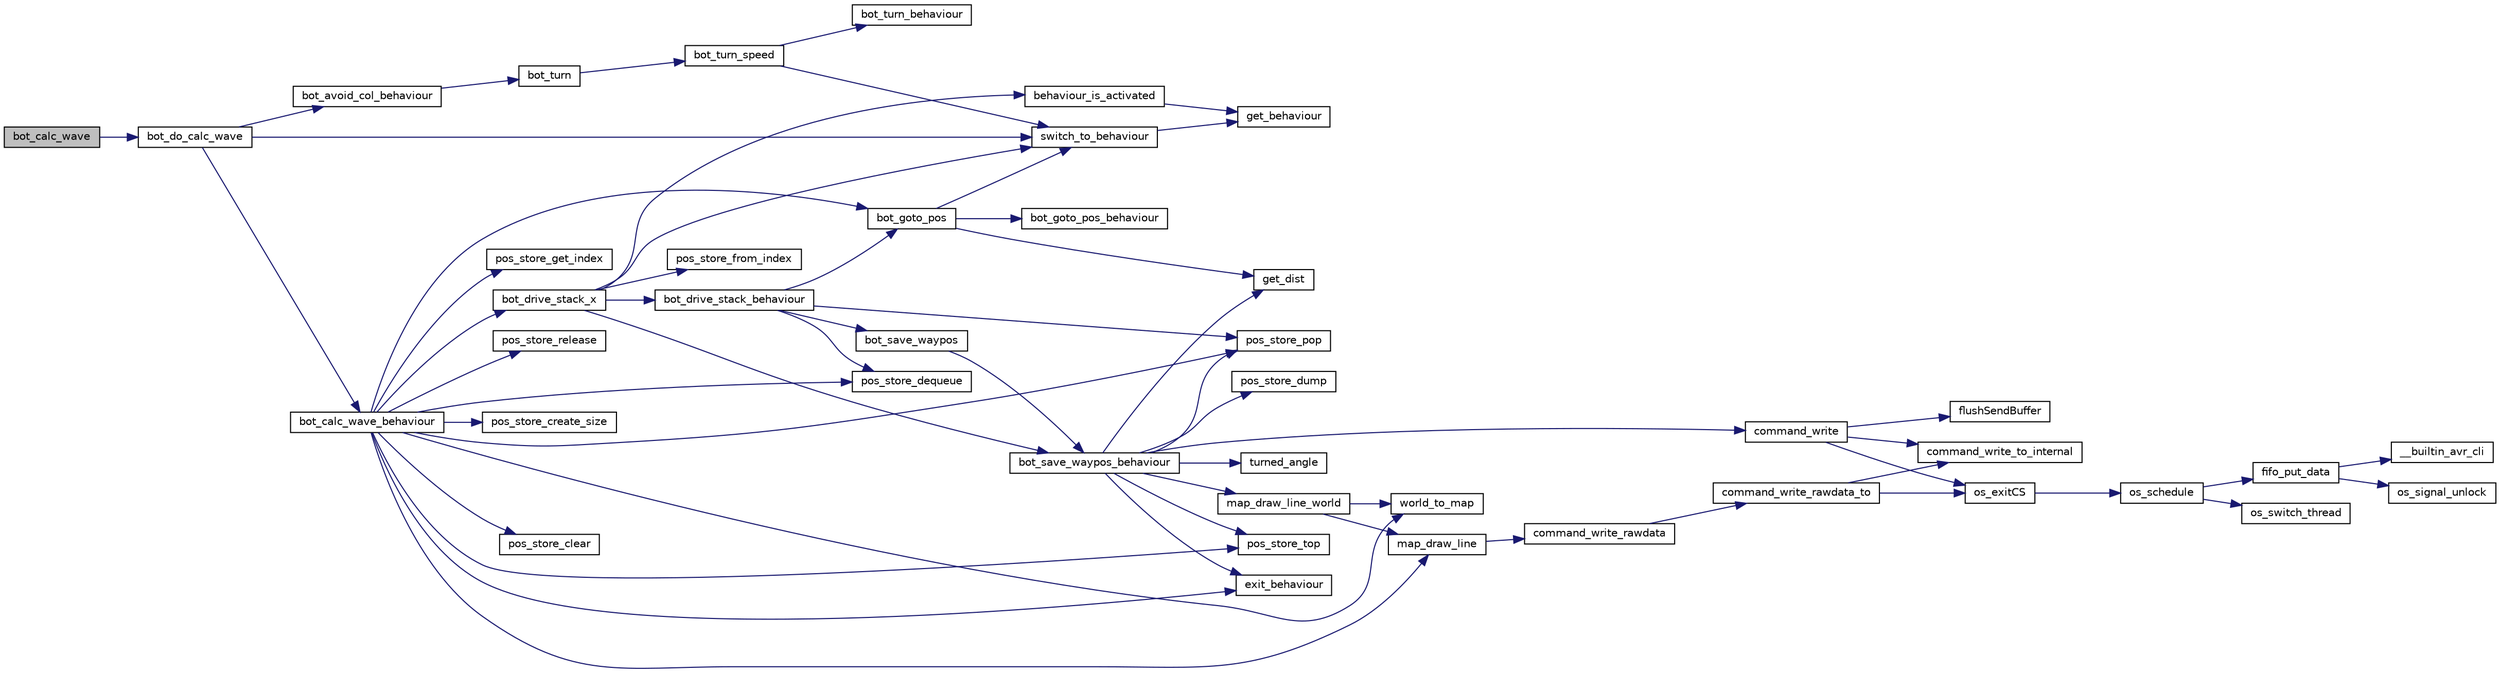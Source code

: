digraph G
{
  edge [fontname="Helvetica",fontsize="10",labelfontname="Helvetica",labelfontsize="10"];
  node [fontname="Helvetica",fontsize="10",shape=record];
  rankdir="LR";
  Node1 [label="bot_calc_wave",height=0.2,width=0.4,color="black", fillcolor="grey75", style="filled" fontcolor="black"];
  Node1 -> Node2 [color="midnightblue",fontsize="10",style="solid",fontname="Helvetica"];
  Node2 [label="bot_do_calc_wave",height=0.2,width=0.4,color="black", fillcolor="white", style="filled",URL="$behaviour__pathplaning_8c.html#a72089743b311ebb7ddf7dbcb396ca58e"];
  Node2 -> Node3 [color="midnightblue",fontsize="10",style="solid",fontname="Helvetica"];
  Node3 [label="switch_to_behaviour",height=0.2,width=0.4,color="black", fillcolor="white", style="filled",URL="$bot-logic_8c.html#a123152ecfcd89545c2603cb3f2e873c9",tooltip="Ruft ein anderes Verhalten auf und merkt sich den Ruecksprung return_from_behaviour() kehrt dann spae..."];
  Node3 -> Node4 [color="midnightblue",fontsize="10",style="solid",fontname="Helvetica"];
  Node4 [label="get_behaviour",height=0.2,width=0.4,color="black", fillcolor="white", style="filled",URL="$bot-logic_8c.html#a11e7a95fd56f9703bd2bd9c61300df6c",tooltip="Liefert das Verhalten zurueck, welches durch function implementiert ist."];
  Node2 -> Node5 [color="midnightblue",fontsize="10",style="solid",fontname="Helvetica"];
  Node5 [label="bot_calc_wave_behaviour",height=0.2,width=0.4,color="black", fillcolor="white", style="filled",URL="$behaviour__pathplaning_8c.html#ae957e4430cb772c340722feb21e4506b"];
  Node5 -> Node6 [color="midnightblue",fontsize="10",style="solid",fontname="Helvetica"];
  Node6 [label="pos_store_create_size",height=0.2,width=0.4,color="black", fillcolor="white", style="filled",URL="$pos__store_8c.html#a0905da2b2d85fab632f239804dacec4d"];
  Node5 -> Node7 [color="midnightblue",fontsize="10",style="solid",fontname="Helvetica"];
  Node7 [label="pos_store_dequeue",height=0.2,width=0.4,color="black", fillcolor="white", style="filled",URL="$pos__store_8c.html#ab38bb7f7ff5a9c4f0d356e7f07a3397d"];
  Node5 -> Node8 [color="midnightblue",fontsize="10",style="solid",fontname="Helvetica"];
  Node8 [label="pos_store_clear",height=0.2,width=0.4,color="black", fillcolor="white", style="filled",URL="$pos__store_8c.html#a1263f1a52fd21a79a48809a761a382d9"];
  Node5 -> Node9 [color="midnightblue",fontsize="10",style="solid",fontname="Helvetica"];
  Node9 [label="pos_store_top",height=0.2,width=0.4,color="black", fillcolor="white", style="filled",URL="$pos__store_8c.html#a5b3b46e55200fee1bfa208eae4a69f69"];
  Node5 -> Node10 [color="midnightblue",fontsize="10",style="solid",fontname="Helvetica"];
  Node10 [label="pos_store_pop",height=0.2,width=0.4,color="black", fillcolor="white", style="filled",URL="$pos__store_8c.html#af507859ead3d3e4775cf01c6d2b800fc"];
  Node5 -> Node11 [color="midnightblue",fontsize="10",style="solid",fontname="Helvetica"];
  Node11 [label="world_to_map",height=0.2,width=0.4,color="black", fillcolor="white", style="filled",URL="$map_8c.html#a302393a08814c05999d4be4c75467bc3"];
  Node5 -> Node12 [color="midnightblue",fontsize="10",style="solid",fontname="Helvetica"];
  Node12 [label="map_draw_line",height=0.2,width=0.4,color="black", fillcolor="white", style="filled",URL="$map_8c.html#ac2cc78e9d8a4f1aacb8e60a1a9d32440"];
  Node12 -> Node13 [color="midnightblue",fontsize="10",style="solid",fontname="Helvetica"];
  Node13 [label="command_write_rawdata",height=0.2,width=0.4,color="black", fillcolor="white", style="filled",URL="$command_8c.html#a1497433f9f7384b363203b7bfd3bfe28"];
  Node13 -> Node14 [color="midnightblue",fontsize="10",style="solid",fontname="Helvetica"];
  Node14 [label="command_write_rawdata_to",height=0.2,width=0.4,color="black", fillcolor="white", style="filled",URL="$command_8c.html#ad1ce17d9fe0aaf21a33d52de4e10af0f"];
  Node14 -> Node15 [color="midnightblue",fontsize="10",style="solid",fontname="Helvetica"];
  Node15 [label="command_write_to_internal",height=0.2,width=0.4,color="black", fillcolor="white", style="filled",URL="$command_8c.html#a428cf92e37fc9bbc0ffc48912c3022ac"];
  Node14 -> Node16 [color="midnightblue",fontsize="10",style="solid",fontname="Helvetica"];
  Node16 [label="os_exitCS",height=0.2,width=0.4,color="black", fillcolor="white", style="filled",URL="$os__thread_8h.html#a146cd9b383b02d8e5424e2de5bfdf7e1"];
  Node16 -> Node17 [color="midnightblue",fontsize="10",style="solid",fontname="Helvetica"];
  Node17 [label="os_schedule",height=0.2,width=0.4,color="black", fillcolor="white", style="filled",URL="$os__scheduler_8h.html#aaf0ea29568109bcdfb1d527f223accad"];
  Node17 -> Node18 [color="midnightblue",fontsize="10",style="solid",fontname="Helvetica"];
  Node18 [label="fifo_put_data",height=0.2,width=0.4,color="black", fillcolor="white", style="filled",URL="$fifo_8c.html#a7b3f9ad457273c9717bff49113c84250"];
  Node18 -> Node19 [color="midnightblue",fontsize="10",style="solid",fontname="Helvetica"];
  Node19 [label="__builtin_avr_cli",height=0.2,width=0.4,color="black", fillcolor="white", style="filled",URL="$builtins_8h.html#a41590bd57be6a89c1b9bcafe523207f2",tooltip="Disables all interrupts by clearing the global interrupt mask."];
  Node18 -> Node20 [color="midnightblue",fontsize="10",style="solid",fontname="Helvetica"];
  Node20 [label="os_signal_unlock",height=0.2,width=0.4,color="black", fillcolor="white", style="filled",URL="$os__thread__pc_8c.html#aa0b166109be9754de9b8b863b8d197c7"];
  Node17 -> Node21 [color="midnightblue",fontsize="10",style="solid",fontname="Helvetica"];
  Node21 [label="os_switch_thread",height=0.2,width=0.4,color="black", fillcolor="white", style="filled",URL="$os__thread_8h.html#afa82438e9832609bc5ffbddad166e1b7"];
  Node5 -> Node22 [color="midnightblue",fontsize="10",style="solid",fontname="Helvetica"];
  Node22 [label="bot_drive_stack_x",height=0.2,width=0.4,color="black", fillcolor="white", style="filled",URL="$behaviour__drive__stack_8c.html#a6b879a7ecac5368a68850300fe947cc9"];
  Node22 -> Node23 [color="midnightblue",fontsize="10",style="solid",fontname="Helvetica"];
  Node23 [label="pos_store_from_index",height=0.2,width=0.4,color="black", fillcolor="white", style="filled",URL="$pos__store_8c.html#adad22546e13c2c737f4bb62242b3bb92"];
  Node22 -> Node24 [color="midnightblue",fontsize="10",style="solid",fontname="Helvetica"];
  Node24 [label="behaviour_is_activated",height=0.2,width=0.4,color="black", fillcolor="white", style="filled",URL="$bot-logic_8c.html#a406a628ec04bfa715f5881a84f12e2e4",tooltip="Rueckgabe von True, wenn das Verhalten gerade laeuft (aktiv ist), sonst False."];
  Node24 -> Node4 [color="midnightblue",fontsize="10",style="solid",fontname="Helvetica"];
  Node22 -> Node25 [color="midnightblue",fontsize="10",style="solid",fontname="Helvetica"];
  Node25 [label="bot_save_waypos_behaviour",height=0.2,width=0.4,color="black", fillcolor="white", style="filled",URL="$behaviour__drive__stack_8c.html#a7d6d596506f029155fc86e68fb11bed9"];
  Node25 -> Node26 [color="midnightblue",fontsize="10",style="solid",fontname="Helvetica"];
  Node26 [label="exit_behaviour",height=0.2,width=0.4,color="black", fillcolor="white", style="filled",URL="$bot-logic_8c.html#ae957e610d7a3b2034084f87277a319de",tooltip="Kehrt zum aufrufenden Verhalten zurueck und setzt den Status auf Erfolg oder Misserfolg."];
  Node25 -> Node27 [color="midnightblue",fontsize="10",style="solid",fontname="Helvetica"];
  Node27 [label="get_dist",height=0.2,width=0.4,color="black", fillcolor="white", style="filled",URL="$math__utils_8c.html#a21ef181ca9f0913051fc5e75fb8ae2b7",tooltip="Ermittlung des Quadrat-Abstands zwischen zwei Punkten."];
  Node25 -> Node28 [color="midnightblue",fontsize="10",style="solid",fontname="Helvetica"];
  Node28 [label="turned_angle",height=0.2,width=0.4,color="black", fillcolor="white", style="filled",URL="$math__utils_8c.html#a9c14e14c49d54828861673702c30eeed",tooltip="Berechnet die Differenz eines Winkels zur aktuellen Botausrichtung."];
  Node25 -> Node9 [color="midnightblue",fontsize="10",style="solid",fontname="Helvetica"];
  Node25 -> Node10 [color="midnightblue",fontsize="10",style="solid",fontname="Helvetica"];
  Node25 -> Node29 [color="midnightblue",fontsize="10",style="solid",fontname="Helvetica"];
  Node29 [label="pos_store_dump",height=0.2,width=0.4,color="black", fillcolor="white", style="filled",URL="$pos__store_8c.html#a20ee87405517aba06c9fca997b106131"];
  Node25 -> Node30 [color="midnightblue",fontsize="10",style="solid",fontname="Helvetica"];
  Node30 [label="command_write",height=0.2,width=0.4,color="black", fillcolor="white", style="filled",URL="$command_8c.html#a419b75ed34551408822d9caee3cd5206"];
  Node30 -> Node15 [color="midnightblue",fontsize="10",style="solid",fontname="Helvetica"];
  Node30 -> Node31 [color="midnightblue",fontsize="10",style="solid",fontname="Helvetica"];
  Node31 [label="flushSendBuffer",height=0.2,width=0.4,color="black", fillcolor="white", style="filled",URL="$tcp_8h.html#aae71e1682727310afab282923a80c968"];
  Node30 -> Node16 [color="midnightblue",fontsize="10",style="solid",fontname="Helvetica"];
  Node25 -> Node32 [color="midnightblue",fontsize="10",style="solid",fontname="Helvetica"];
  Node32 [label="map_draw_line_world",height=0.2,width=0.4,color="black", fillcolor="white", style="filled",URL="$map_8c.html#a273efe11a8336c9363ce325fb161e4df"];
  Node32 -> Node11 [color="midnightblue",fontsize="10",style="solid",fontname="Helvetica"];
  Node32 -> Node12 [color="midnightblue",fontsize="10",style="solid",fontname="Helvetica"];
  Node22 -> Node3 [color="midnightblue",fontsize="10",style="solid",fontname="Helvetica"];
  Node22 -> Node33 [color="midnightblue",fontsize="10",style="solid",fontname="Helvetica"];
  Node33 [label="bot_drive_stack_behaviour",height=0.2,width=0.4,color="black", fillcolor="white", style="filled",URL="$behaviour__drive__stack_8c.html#a85b17654e751d3785680460b53e12b6a"];
  Node33 -> Node7 [color="midnightblue",fontsize="10",style="solid",fontname="Helvetica"];
  Node33 -> Node10 [color="midnightblue",fontsize="10",style="solid",fontname="Helvetica"];
  Node33 -> Node34 [color="midnightblue",fontsize="10",style="solid",fontname="Helvetica"];
  Node34 [label="bot_goto_pos",height=0.2,width=0.4,color="black", fillcolor="white", style="filled",URL="$behaviour__goto__pos_8c.html#ab5ed29ca0a737f151df82f8babc00170"];
  Node34 -> Node3 [color="midnightblue",fontsize="10",style="solid",fontname="Helvetica"];
  Node34 -> Node35 [color="midnightblue",fontsize="10",style="solid",fontname="Helvetica"];
  Node35 [label="bot_goto_pos_behaviour",height=0.2,width=0.4,color="black", fillcolor="white", style="filled",URL="$behaviour__goto__pos_8c.html#a438ebcd779ae602e208e9ebe3b9aee44"];
  Node34 -> Node27 [color="midnightblue",fontsize="10",style="solid",fontname="Helvetica"];
  Node33 -> Node36 [color="midnightblue",fontsize="10",style="solid",fontname="Helvetica"];
  Node36 [label="bot_save_waypos",height=0.2,width=0.4,color="black", fillcolor="white", style="filled",URL="$behaviour__drive__stack_8c.html#a48b7a3665b51ae2cbde5d9b7a97b9adb"];
  Node36 -> Node25 [color="midnightblue",fontsize="10",style="solid",fontname="Helvetica"];
  Node5 -> Node37 [color="midnightblue",fontsize="10",style="solid",fontname="Helvetica"];
  Node37 [label="pos_store_get_index",height=0.2,width=0.4,color="black", fillcolor="white", style="filled",URL="$pos__store_8c.html#a04378a6e68ec291278e92cf26d8b7152"];
  Node5 -> Node34 [color="midnightblue",fontsize="10",style="solid",fontname="Helvetica"];
  Node5 -> Node38 [color="midnightblue",fontsize="10",style="solid",fontname="Helvetica"];
  Node38 [label="pos_store_release",height=0.2,width=0.4,color="black", fillcolor="white", style="filled",URL="$pos__store_8c.html#a4bb0829554b41be5bf51dd0a942211f9"];
  Node5 -> Node26 [color="midnightblue",fontsize="10",style="solid",fontname="Helvetica"];
  Node2 -> Node39 [color="midnightblue",fontsize="10",style="solid",fontname="Helvetica"];
  Node39 [label="bot_avoid_col_behaviour",height=0.2,width=0.4,color="black", fillcolor="white", style="filled",URL="$behaviour__avoid__col_8c.html#af537d5e45f3f8339619d9dccf7d86e5d"];
  Node39 -> Node40 [color="midnightblue",fontsize="10",style="solid",fontname="Helvetica"];
  Node40 [label="bot_turn",height=0.2,width=0.4,color="black", fillcolor="white", style="filled",URL="$behaviour__turn_8c.html#af8e1b5de92fa7f8f465615dff50b81fb",tooltip="Dreht den Bot im mathematischen Drehsinn."];
  Node40 -> Node41 [color="midnightblue",fontsize="10",style="solid",fontname="Helvetica"];
  Node41 [label="bot_turn_speed",height=0.2,width=0.4,color="black", fillcolor="white", style="filled",URL="$behaviour__turn_8c.html#a7b75d957ab1dbf1a79d5403011a0b952",tooltip="Dreht den Bot im mathematischen Drehsinn im Rahmen der angegebenen Geschwindigkeiten."];
  Node41 -> Node3 [color="midnightblue",fontsize="10",style="solid",fontname="Helvetica"];
  Node41 -> Node42 [color="midnightblue",fontsize="10",style="solid",fontname="Helvetica"];
  Node42 [label="bot_turn_behaviour",height=0.2,width=0.4,color="black", fillcolor="white", style="filled",URL="$behaviour__turn_8c.html#aa49007295687228b4083f8f84208def4",tooltip="Das Verhalten laesst den Bot eine Punktdrehung durchfuehren."];
}
